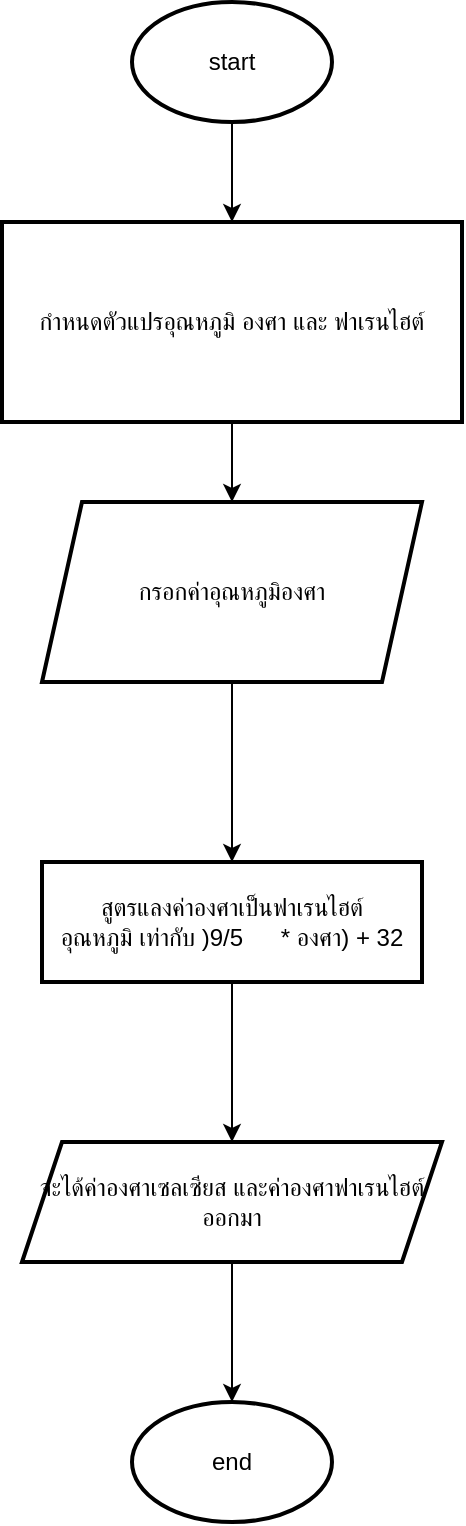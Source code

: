 <mxfile version="24.9.0">
  <diagram name="Page-1" id="mVqq_JnOqRvBm01Spki3">
    <mxGraphModel dx="965" dy="510" grid="1" gridSize="10" guides="1" tooltips="1" connect="1" arrows="1" fold="1" page="1" pageScale="1" pageWidth="850" pageHeight="1100" math="0" shadow="0">
      <root>
        <mxCell id="0" />
        <mxCell id="1" parent="0" />
        <mxCell id="oNiWNb0G6sj8-6H3LfCO-18" value="" style="edgeStyle=orthogonalEdgeStyle;rounded=0;orthogonalLoop=1;jettySize=auto;html=1;" edge="1" parent="1" source="oNiWNb0G6sj8-6H3LfCO-19" target="oNiWNb0G6sj8-6H3LfCO-21">
          <mxGeometry relative="1" as="geometry" />
        </mxCell>
        <mxCell id="oNiWNb0G6sj8-6H3LfCO-19" value="start" style="strokeWidth=2;html=1;shape=mxgraph.flowchart.start_1;whiteSpace=wrap;" vertex="1" parent="1">
          <mxGeometry x="705" y="80" width="100" height="60" as="geometry" />
        </mxCell>
        <mxCell id="oNiWNb0G6sj8-6H3LfCO-20" value="" style="edgeStyle=orthogonalEdgeStyle;rounded=0;orthogonalLoop=1;jettySize=auto;html=1;" edge="1" parent="1" source="oNiWNb0G6sj8-6H3LfCO-21" target="oNiWNb0G6sj8-6H3LfCO-23">
          <mxGeometry relative="1" as="geometry" />
        </mxCell>
        <mxCell id="oNiWNb0G6sj8-6H3LfCO-21" value="กำหนดตัวแปรอุณหภูมิ องศา และ ฟาเรนไฮต์" style="whiteSpace=wrap;html=1;strokeWidth=2;" vertex="1" parent="1">
          <mxGeometry x="640" y="190" width="230" height="100" as="geometry" />
        </mxCell>
        <mxCell id="oNiWNb0G6sj8-6H3LfCO-22" value="" style="edgeStyle=orthogonalEdgeStyle;rounded=0;orthogonalLoop=1;jettySize=auto;html=1;" edge="1" parent="1" source="oNiWNb0G6sj8-6H3LfCO-23" target="oNiWNb0G6sj8-6H3LfCO-25">
          <mxGeometry relative="1" as="geometry" />
        </mxCell>
        <mxCell id="oNiWNb0G6sj8-6H3LfCO-23" value="กรอกค่าอุณหภูมิองศา" style="shape=parallelogram;perimeter=parallelogramPerimeter;whiteSpace=wrap;html=1;fixedSize=1;strokeWidth=2;" vertex="1" parent="1">
          <mxGeometry x="660" y="330" width="190" height="90" as="geometry" />
        </mxCell>
        <mxCell id="oNiWNb0G6sj8-6H3LfCO-24" value="" style="edgeStyle=orthogonalEdgeStyle;rounded=0;orthogonalLoop=1;jettySize=auto;html=1;" edge="1" parent="1" source="oNiWNb0G6sj8-6H3LfCO-25" target="oNiWNb0G6sj8-6H3LfCO-27">
          <mxGeometry relative="1" as="geometry" />
        </mxCell>
        <mxCell id="oNiWNb0G6sj8-6H3LfCO-25" value="สูตรแลงค่าองศาเป็นฟาเรนไฮต์&lt;div&gt;อุณหภูมิ เท่ากับ )9/5&lt;span style=&quot;white-space: pre;&quot;&gt;&#x9;&lt;/span&gt; * องศา) + 32&lt;/div&gt;" style="whiteSpace=wrap;html=1;strokeWidth=2;" vertex="1" parent="1">
          <mxGeometry x="660" y="510" width="190" height="60" as="geometry" />
        </mxCell>
        <mxCell id="oNiWNb0G6sj8-6H3LfCO-26" value="" style="edgeStyle=orthogonalEdgeStyle;rounded=0;orthogonalLoop=1;jettySize=auto;html=1;" edge="1" parent="1" source="oNiWNb0G6sj8-6H3LfCO-27" target="oNiWNb0G6sj8-6H3LfCO-28">
          <mxGeometry relative="1" as="geometry" />
        </mxCell>
        <mxCell id="oNiWNb0G6sj8-6H3LfCO-27" value="จะได้ค่าองศาเซลเซียส และค่าองศาฟาเรนไฮต์ออกมา" style="shape=parallelogram;perimeter=parallelogramPerimeter;whiteSpace=wrap;html=1;fixedSize=1;strokeWidth=2;" vertex="1" parent="1">
          <mxGeometry x="650" y="650" width="210" height="60" as="geometry" />
        </mxCell>
        <mxCell id="oNiWNb0G6sj8-6H3LfCO-28" value="end" style="strokeWidth=2;html=1;shape=mxgraph.flowchart.start_1;whiteSpace=wrap;" vertex="1" parent="1">
          <mxGeometry x="705" y="780" width="100" height="60" as="geometry" />
        </mxCell>
      </root>
    </mxGraphModel>
  </diagram>
</mxfile>
